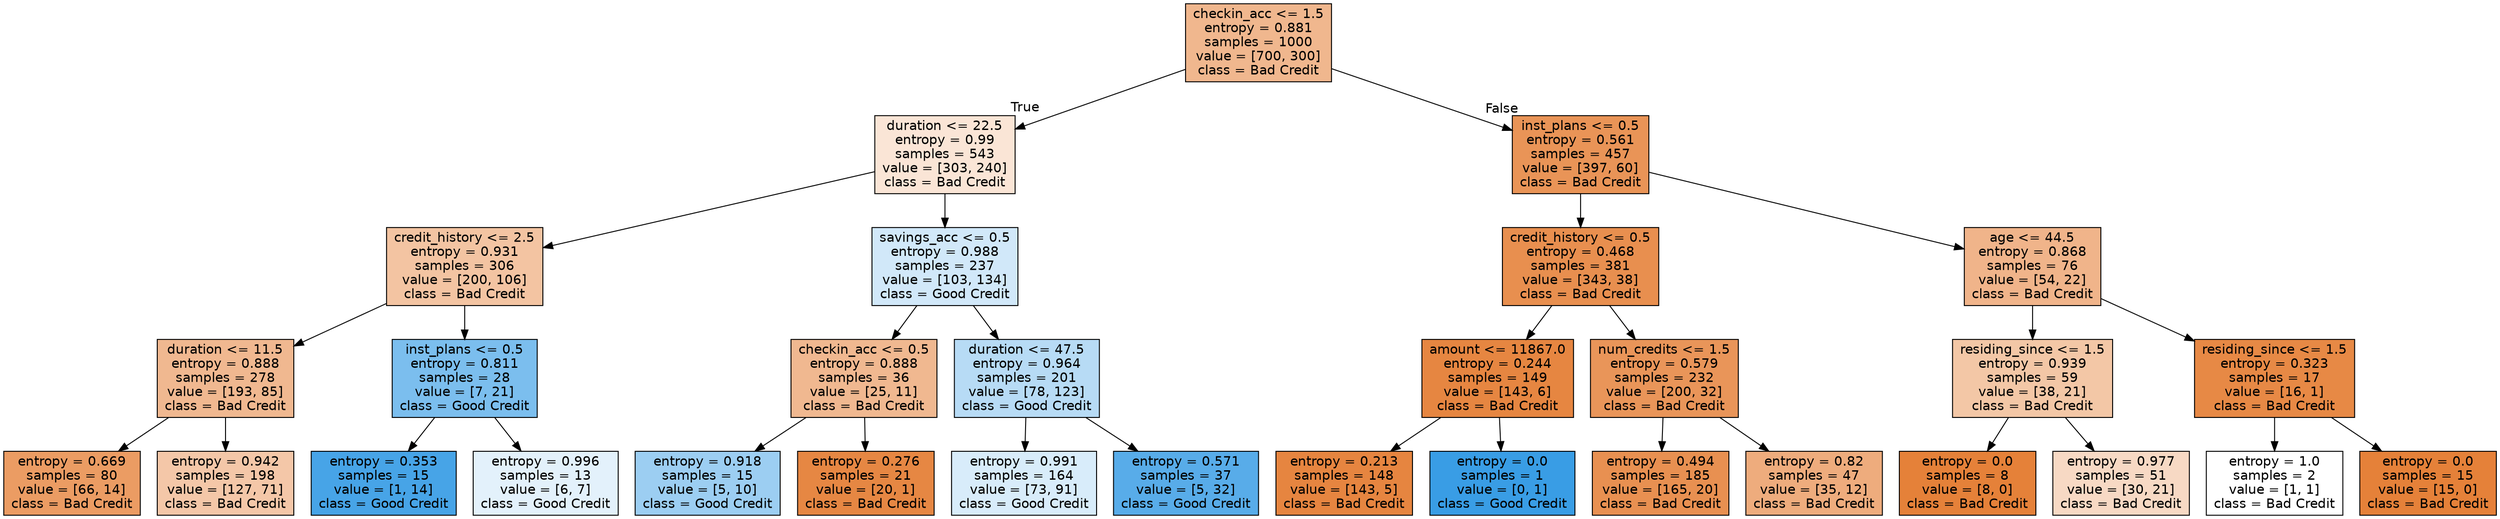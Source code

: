 digraph Tree {
node [shape=box, style="filled", color="black", fontname="helvetica"] ;
edge [fontname="helvetica"] ;
0 [label="checkin_acc <= 1.5\nentropy = 0.881\nsamples = 1000\nvalue = [700, 300]\nclass = Bad Credit", fillcolor="#f0b78e"] ;
1 [label="duration <= 22.5\nentropy = 0.99\nsamples = 543\nvalue = [303, 240]\nclass = Bad Credit", fillcolor="#fae5d6"] ;
0 -> 1 [labeldistance=2.5, labelangle=45, headlabel="True"] ;
2 [label="credit_history <= 2.5\nentropy = 0.931\nsamples = 306\nvalue = [200, 106]\nclass = Bad Credit", fillcolor="#f3c4a2"] ;
1 -> 2 ;
3 [label="duration <= 11.5\nentropy = 0.888\nsamples = 278\nvalue = [193, 85]\nclass = Bad Credit", fillcolor="#f0b890"] ;
2 -> 3 ;
4 [label="entropy = 0.669\nsamples = 80\nvalue = [66, 14]\nclass = Bad Credit", fillcolor="#eb9c63"] ;
3 -> 4 ;
5 [label="entropy = 0.942\nsamples = 198\nvalue = [127, 71]\nclass = Bad Credit", fillcolor="#f4c7a8"] ;
3 -> 5 ;
6 [label="inst_plans <= 0.5\nentropy = 0.811\nsamples = 28\nvalue = [7, 21]\nclass = Good Credit", fillcolor="#7bbeee"] ;
2 -> 6 ;
7 [label="entropy = 0.353\nsamples = 15\nvalue = [1, 14]\nclass = Good Credit", fillcolor="#47a4e7"] ;
6 -> 7 ;
8 [label="entropy = 0.996\nsamples = 13\nvalue = [6, 7]\nclass = Good Credit", fillcolor="#e3f1fb"] ;
6 -> 8 ;
9 [label="savings_acc <= 0.5\nentropy = 0.988\nsamples = 237\nvalue = [103, 134]\nclass = Good Credit", fillcolor="#d1e8f9"] ;
1 -> 9 ;
10 [label="checkin_acc <= 0.5\nentropy = 0.888\nsamples = 36\nvalue = [25, 11]\nclass = Bad Credit", fillcolor="#f0b890"] ;
9 -> 10 ;
11 [label="entropy = 0.918\nsamples = 15\nvalue = [5, 10]\nclass = Good Credit", fillcolor="#9ccef2"] ;
10 -> 11 ;
12 [label="entropy = 0.276\nsamples = 21\nvalue = [20, 1]\nclass = Bad Credit", fillcolor="#e68743"] ;
10 -> 12 ;
13 [label="duration <= 47.5\nentropy = 0.964\nsamples = 201\nvalue = [78, 123]\nclass = Good Credit", fillcolor="#b7dbf5"] ;
9 -> 13 ;
14 [label="entropy = 0.991\nsamples = 164\nvalue = [73, 91]\nclass = Good Credit", fillcolor="#d8ecfa"] ;
13 -> 14 ;
15 [label="entropy = 0.571\nsamples = 37\nvalue = [5, 32]\nclass = Good Credit", fillcolor="#58ace9"] ;
13 -> 15 ;
16 [label="inst_plans <= 0.5\nentropy = 0.561\nsamples = 457\nvalue = [397, 60]\nclass = Bad Credit", fillcolor="#e99457"] ;
0 -> 16 [labeldistance=2.5, labelangle=-45, headlabel="False"] ;
17 [label="credit_history <= 0.5\nentropy = 0.468\nsamples = 381\nvalue = [343, 38]\nclass = Bad Credit", fillcolor="#e88f4f"] ;
16 -> 17 ;
18 [label="amount <= 11867.0\nentropy = 0.244\nsamples = 149\nvalue = [143, 6]\nclass = Bad Credit", fillcolor="#e68641"] ;
17 -> 18 ;
19 [label="entropy = 0.213\nsamples = 148\nvalue = [143, 5]\nclass = Bad Credit", fillcolor="#e68540"] ;
18 -> 19 ;
20 [label="entropy = 0.0\nsamples = 1\nvalue = [0, 1]\nclass = Good Credit", fillcolor="#399de5"] ;
18 -> 20 ;
21 [label="num_credits <= 1.5\nentropy = 0.579\nsamples = 232\nvalue = [200, 32]\nclass = Bad Credit", fillcolor="#e99559"] ;
17 -> 21 ;
22 [label="entropy = 0.494\nsamples = 185\nvalue = [165, 20]\nclass = Bad Credit", fillcolor="#e89051"] ;
21 -> 22 ;
23 [label="entropy = 0.82\nsamples = 47\nvalue = [35, 12]\nclass = Bad Credit", fillcolor="#eeac7d"] ;
21 -> 23 ;
24 [label="age <= 44.5\nentropy = 0.868\nsamples = 76\nvalue = [54, 22]\nclass = Bad Credit", fillcolor="#f0b48a"] ;
16 -> 24 ;
25 [label="residing_since <= 1.5\nentropy = 0.939\nsamples = 59\nvalue = [38, 21]\nclass = Bad Credit", fillcolor="#f3c7a6"] ;
24 -> 25 ;
26 [label="entropy = 0.0\nsamples = 8\nvalue = [8, 0]\nclass = Bad Credit", fillcolor="#e58139"] ;
25 -> 26 ;
27 [label="entropy = 0.977\nsamples = 51\nvalue = [30, 21]\nclass = Bad Credit", fillcolor="#f7d9c4"] ;
25 -> 27 ;
28 [label="residing_since <= 1.5\nentropy = 0.323\nsamples = 17\nvalue = [16, 1]\nclass = Bad Credit", fillcolor="#e78945"] ;
24 -> 28 ;
29 [label="entropy = 1.0\nsamples = 2\nvalue = [1, 1]\nclass = Bad Credit", fillcolor="#ffffff"] ;
28 -> 29 ;
30 [label="entropy = 0.0\nsamples = 15\nvalue = [15, 0]\nclass = Bad Credit", fillcolor="#e58139"] ;
28 -> 30 ;
}